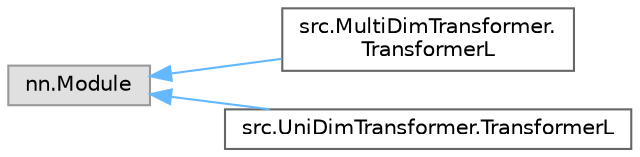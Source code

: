 digraph "Graphical Class Hierarchy"
{
 // LATEX_PDF_SIZE
  bgcolor="transparent";
  edge [fontname=Helvetica,fontsize=10,labelfontname=Helvetica,labelfontsize=10];
  node [fontname=Helvetica,fontsize=10,shape=box,height=0.2,width=0.4];
  rankdir="LR";
  Node0 [id="Node000000",label="nn.Module",height=0.2,width=0.4,color="grey60", fillcolor="#E0E0E0", style="filled",tooltip=" "];
  Node0 -> Node1 [id="edge2_Node000000_Node000001",dir="back",color="steelblue1",style="solid",tooltip=" "];
  Node1 [id="Node000001",label="src.MultiDimTransformer.\lTransformerL",height=0.2,width=0.4,color="grey40", fillcolor="white", style="filled",URL="$classsrc_1_1_multi_dim_transformer_1_1_transformer_l.html",tooltip=" "];
  Node0 -> Node2 [id="edge3_Node000000_Node000002",dir="back",color="steelblue1",style="solid",tooltip=" "];
  Node2 [id="Node000002",label="src.UniDimTransformer.TransformerL",height=0.2,width=0.4,color="grey40", fillcolor="white", style="filled",URL="$classsrc_1_1_uni_dim_transformer_1_1_transformer_l.html",tooltip=" "];
}
